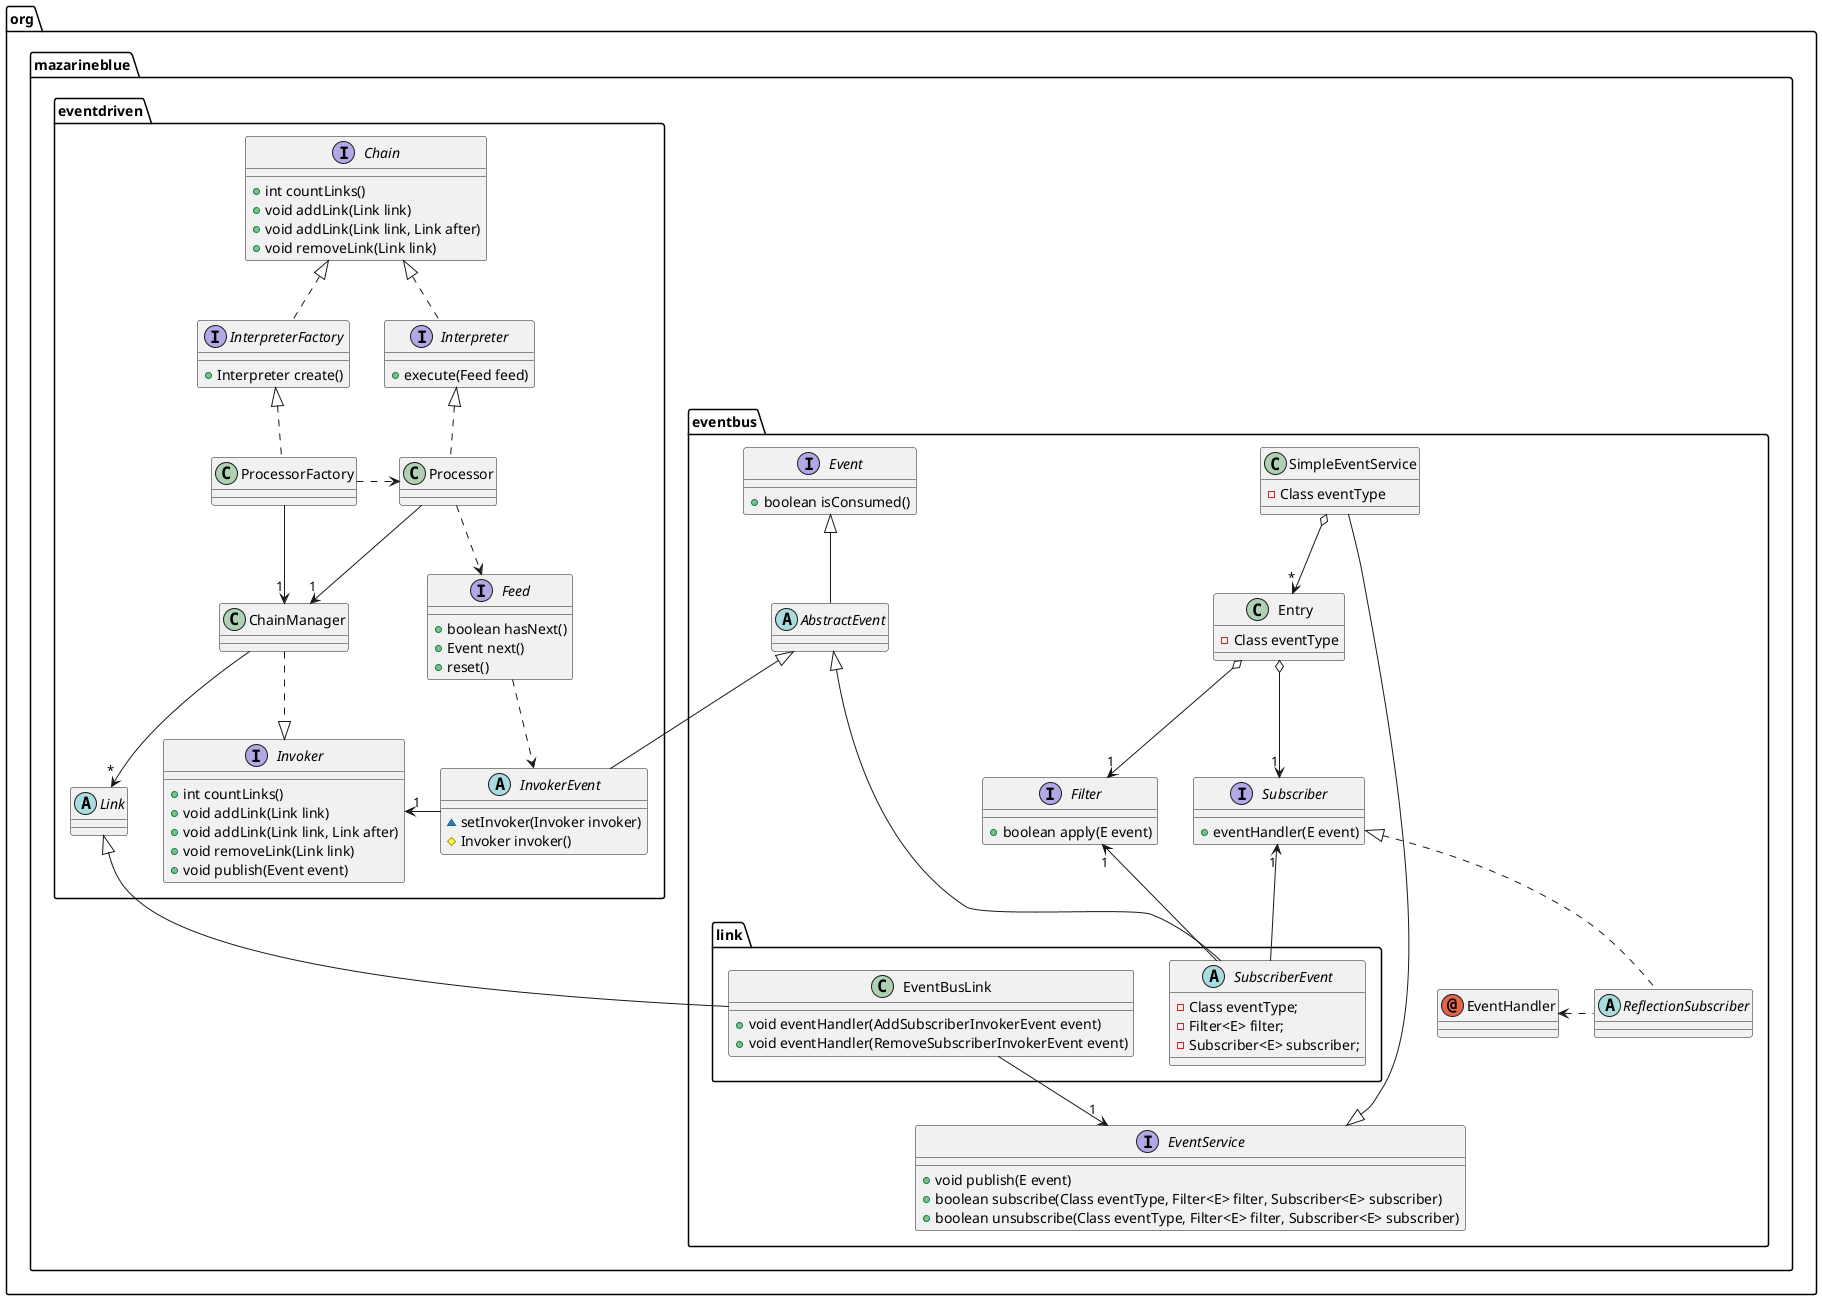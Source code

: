 @startuml
annotation org.mazarineblue.eventbus.EventHandler
interface org.mazarineblue.eventbus.Event {
    +boolean isConsumed()
}
interface org.mazarineblue.eventbus.EventService {
    +void publish(E event)
    +boolean subscribe(Class eventType, Filter<E> filter, Subscriber<E> subscriber)
    +boolean unsubscribe(Class eventType, Filter<E> filter, Subscriber<E> subscriber)
}
interface org.mazarineblue.eventbus.Filter {
    +boolean apply(E event)
}
interface org.mazarineblue.eventbus.Subscriber {
    +eventHandler(E event)
}
abstract class org.mazarineblue.eventbus.AbstractEvent
abstract org.mazarineblue.eventbus.ReflectionSubscriber
class org.mazarineblue.eventbus.Entry {
    -Class eventType
}
class org.mazarineblue.eventbus.SimpleEventService {
    -Class eventType
}

org.mazarineblue.eventbus.Event <|-- org.mazarineblue.eventbus.AbstractEvent
org.mazarineblue.eventbus.EventService <|-up---- org.mazarineblue.eventbus.SimpleEventService
org.mazarineblue.eventbus.SimpleEventService o--> "*" org.mazarineblue.eventbus.Entry
org.mazarineblue.eventbus.Entry o--> "1" org.mazarineblue.eventbus.Filter
org.mazarineblue.eventbus.Entry o--> "1" org.mazarineblue.eventbus.Subscriber
org.mazarineblue.eventbus.Subscriber <|.. org.mazarineblue.eventbus.ReflectionSubscriber
org.mazarineblue.eventbus.ReflectionSubscriber .left.> org.mazarineblue.eventbus.EventHandler

interface org.mazarineblue.eventdriven.Chain {
    +int countLinks()
    +void addLink(Link link)
    +void addLink(Link link, Link after)
    +void removeLink(Link link)
}
interface org.mazarineblue.eventdriven.Feed {
    +boolean hasNext()
    +Event next()
    +reset()
}
interface org.mazarineblue.eventdriven.Interpreter {
    +execute(Feed feed)
}
interface org.mazarineblue.eventdriven.InterpreterFactory {
    +Interpreter create()
}
interface org.mazarineblue.eventdriven.Invoker {
    +int countLinks()
    +void addLink(Link link)
    +void addLink(Link link, Link after)
    +void removeLink(Link link)
    +void publish(Event event)
}
abstract class org.mazarineblue.eventdriven.InvokerEvent {
    ~setInvoker(Invoker invoker)
    #Invoker invoker()
}
abstract org.mazarineblue.eventdriven.Link

org.mazarineblue.eventdriven.Chain <|.. org.mazarineblue.eventdriven.InterpreterFactory
org.mazarineblue.eventdriven.Chain <|.. org.mazarineblue.eventdriven.Interpreter
org.mazarineblue.eventdriven.InterpreterFactory <|.. org.mazarineblue.eventdriven.ProcessorFactory
org.mazarineblue.eventdriven.Interpreter <|.. org.mazarineblue.eventdriven.Processor
org.mazarineblue.eventdriven.ProcessorFactory .right.> org.mazarineblue.eventdriven.Processor
org.mazarineblue.eventdriven.ProcessorFactory --> "1" org.mazarineblue.eventdriven.ChainManager
org.mazarineblue.eventdriven.Processor --> "1" org.mazarineblue.eventdriven.ChainManager
org.mazarineblue.eventdriven.Processor ..> org.mazarineblue.eventdriven.Feed
org.mazarineblue.eventdriven.ChainManager ..|> org.mazarineblue.eventdriven.Invoker
org.mazarineblue.eventdriven.ChainManager --> "*" org.mazarineblue.eventdriven.Link
org.mazarineblue.eventdriven.Feed ..> org.mazarineblue.eventdriven.InvokerEvent
org.mazarineblue.eventdriven.InvokerEvent -right-> "1" org.mazarineblue.eventdriven.Invoker
org.mazarineblue.eventbus.AbstractEvent <|-- org.mazarineblue.eventdriven.InvokerEvent

class org.mazarineblue.eventbus.link.EventBusLink {
    +void eventHandler(AddSubscriberInvokerEvent event)
    +void eventHandler(RemoveSubscriberInvokerEvent event)
}
abstract class org.mazarineblue.eventbus.link.SubscriberEvent {
    -Class eventType;
    -Filter<E> filter;
    -Subscriber<E> subscriber;
}

org.mazarineblue.eventdriven.Link <|-- org.mazarineblue.eventbus.link.EventBusLink
org.mazarineblue.eventbus.link.EventBusLink --> "1" org.mazarineblue.eventbus.EventService
org.mazarineblue.eventbus.AbstractEvent <|--- org.mazarineblue.eventbus.link.SubscriberEvent
org.mazarineblue.eventbus.link.SubscriberEvent -up-> "1" org.mazarineblue.eventbus.Filter
org.mazarineblue.eventbus.link.SubscriberEvent -up-> "1" org.mazarineblue.eventbus.Subscriber
@enduml